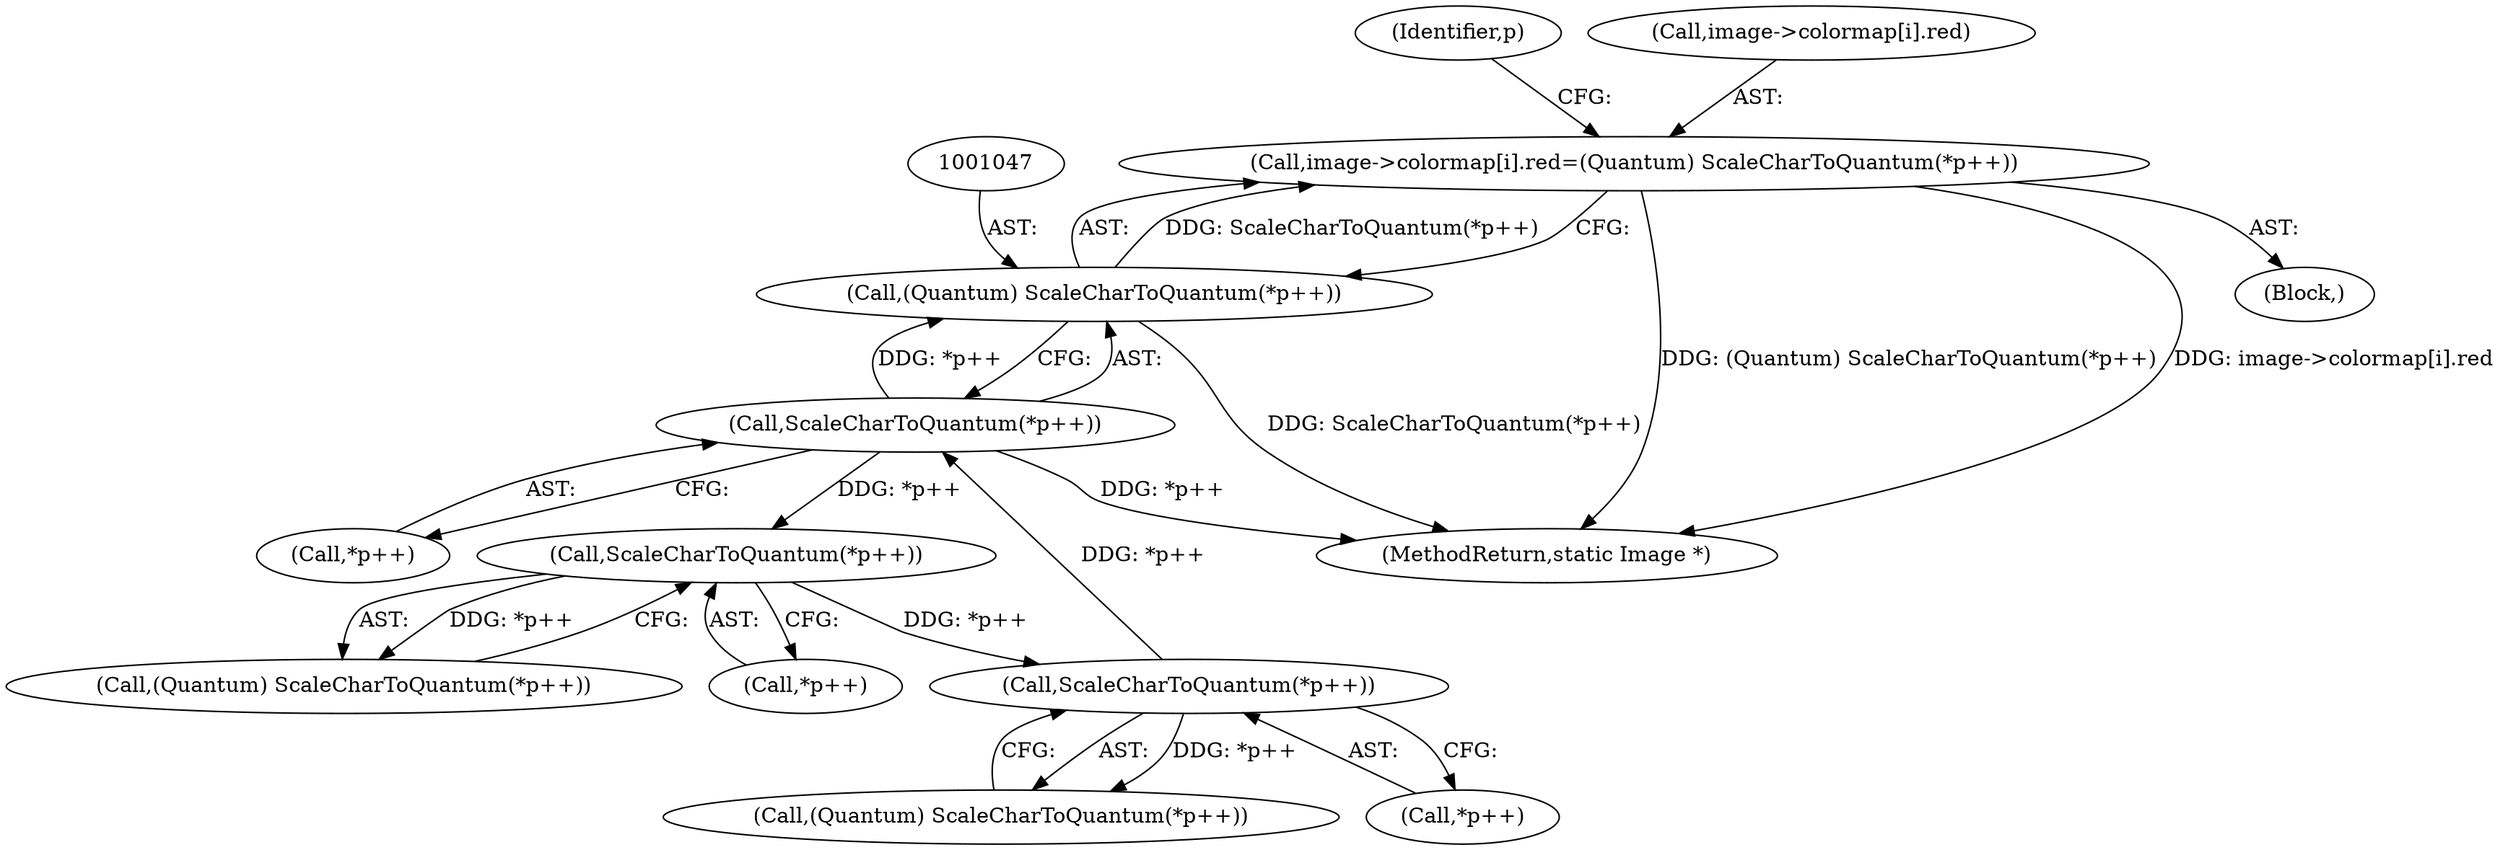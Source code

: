digraph "0_ImageMagick_0f6fc2d5bf8f500820c3dbcf0d23ee14f2d9f734_3@array" {
"1001038" [label="(Call,image->colormap[i].red=(Quantum) ScaleCharToQuantum(*p++))"];
"1001046" [label="(Call,(Quantum) ScaleCharToQuantum(*p++))"];
"1001048" [label="(Call,ScaleCharToQuantum(*p++))"];
"1001034" [label="(Call,ScaleCharToQuantum(*p++))"];
"1001020" [label="(Call,ScaleCharToQuantum(*p++))"];
"1001053" [label="(Identifier,p)"];
"1001039" [label="(Call,image->colormap[i].red)"];
"1001049" [label="(Call,*p++)"];
"1002173" [label="(MethodReturn,static Image *)"];
"1001034" [label="(Call,ScaleCharToQuantum(*p++))"];
"1001032" [label="(Call,(Quantum) ScaleCharToQuantum(*p++))"];
"1001048" [label="(Call,ScaleCharToQuantum(*p++))"];
"1001020" [label="(Call,ScaleCharToQuantum(*p++))"];
"1001018" [label="(Call,(Quantum) ScaleCharToQuantum(*p++))"];
"1001046" [label="(Call,(Quantum) ScaleCharToQuantum(*p++))"];
"1001021" [label="(Call,*p++)"];
"1001035" [label="(Call,*p++)"];
"1001009" [label="(Block,)"];
"1001038" [label="(Call,image->colormap[i].red=(Quantum) ScaleCharToQuantum(*p++))"];
"1001038" -> "1001009"  [label="AST: "];
"1001038" -> "1001046"  [label="CFG: "];
"1001039" -> "1001038"  [label="AST: "];
"1001046" -> "1001038"  [label="AST: "];
"1001053" -> "1001038"  [label="CFG: "];
"1001038" -> "1002173"  [label="DDG: (Quantum) ScaleCharToQuantum(*p++)"];
"1001038" -> "1002173"  [label="DDG: image->colormap[i].red"];
"1001046" -> "1001038"  [label="DDG: ScaleCharToQuantum(*p++)"];
"1001046" -> "1001048"  [label="CFG: "];
"1001047" -> "1001046"  [label="AST: "];
"1001048" -> "1001046"  [label="AST: "];
"1001046" -> "1002173"  [label="DDG: ScaleCharToQuantum(*p++)"];
"1001048" -> "1001046"  [label="DDG: *p++"];
"1001048" -> "1001049"  [label="CFG: "];
"1001049" -> "1001048"  [label="AST: "];
"1001048" -> "1002173"  [label="DDG: *p++"];
"1001048" -> "1001020"  [label="DDG: *p++"];
"1001034" -> "1001048"  [label="DDG: *p++"];
"1001034" -> "1001032"  [label="AST: "];
"1001034" -> "1001035"  [label="CFG: "];
"1001035" -> "1001034"  [label="AST: "];
"1001032" -> "1001034"  [label="CFG: "];
"1001034" -> "1001032"  [label="DDG: *p++"];
"1001020" -> "1001034"  [label="DDG: *p++"];
"1001020" -> "1001018"  [label="AST: "];
"1001020" -> "1001021"  [label="CFG: "];
"1001021" -> "1001020"  [label="AST: "];
"1001018" -> "1001020"  [label="CFG: "];
"1001020" -> "1001018"  [label="DDG: *p++"];
}
